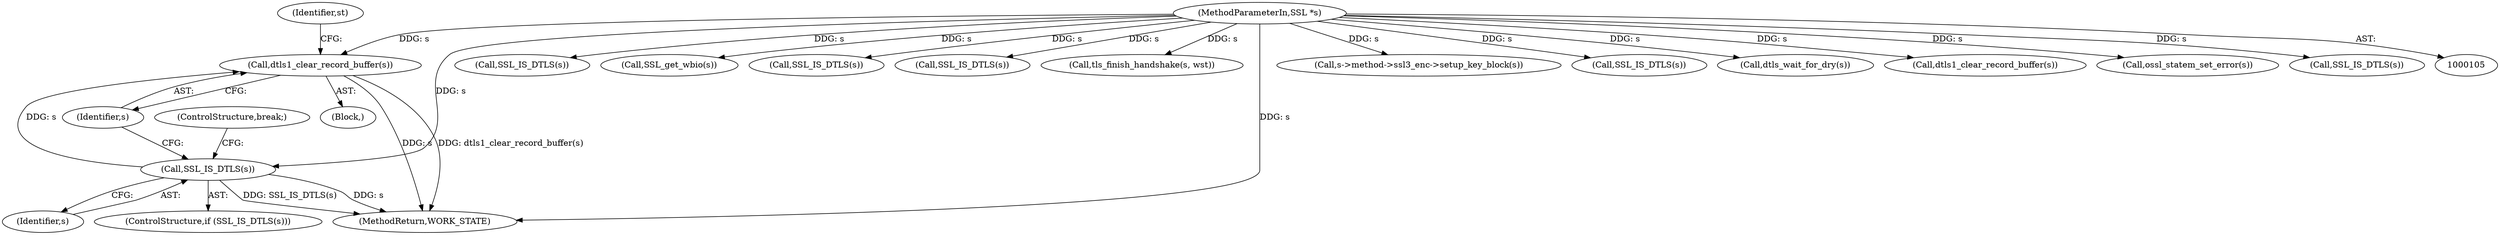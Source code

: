digraph "0_openssl_f5c7f5dfbaf0d2f7d946d0fe86f08e6bcb36ed0d_3@pointer" {
"1000143" [label="(Call,dtls1_clear_record_buffer(s))"];
"1000140" [label="(Call,SSL_IS_DTLS(s))"];
"1000106" [label="(MethodParameterIn,SSL *s)"];
"1000141" [label="(Identifier,s)"];
"1000142" [label="(Block,)"];
"1000140" [label="(Call,SSL_IS_DTLS(s))"];
"1000153" [label="(Call,SSL_IS_DTLS(s))"];
"1000168" [label="(Call,SSL_get_wbio(s))"];
"1000177" [label="(Call,SSL_IS_DTLS(s))"];
"1000150" [label="(ControlStructure,break;)"];
"1000147" [label="(Identifier,st)"];
"1000106" [label="(MethodParameterIn,SSL *s)"];
"1000165" [label="(Call,SSL_IS_DTLS(s))"];
"1000222" [label="(Call,tls_finish_handshake(s, wst))"];
"1000229" [label="(MethodReturn,WORK_STATE)"];
"1000202" [label="(Call,s->method->ssl3_enc->setup_key_block(s))"];
"1000128" [label="(Call,SSL_IS_DTLS(s))"];
"1000139" [label="(ControlStructure,if (SSL_IS_DTLS(s)))"];
"1000171" [label="(Call,dtls_wait_for_dry(s))"];
"1000130" [label="(Call,dtls1_clear_record_buffer(s))"];
"1000143" [label="(Call,dtls1_clear_record_buffer(s))"];
"1000205" [label="(Call,ossl_statem_set_error(s))"];
"1000210" [label="(Call,SSL_IS_DTLS(s))"];
"1000144" [label="(Identifier,s)"];
"1000143" -> "1000142"  [label="AST: "];
"1000143" -> "1000144"  [label="CFG: "];
"1000144" -> "1000143"  [label="AST: "];
"1000147" -> "1000143"  [label="CFG: "];
"1000143" -> "1000229"  [label="DDG: s"];
"1000143" -> "1000229"  [label="DDG: dtls1_clear_record_buffer(s)"];
"1000140" -> "1000143"  [label="DDG: s"];
"1000106" -> "1000143"  [label="DDG: s"];
"1000140" -> "1000139"  [label="AST: "];
"1000140" -> "1000141"  [label="CFG: "];
"1000141" -> "1000140"  [label="AST: "];
"1000144" -> "1000140"  [label="CFG: "];
"1000150" -> "1000140"  [label="CFG: "];
"1000140" -> "1000229"  [label="DDG: s"];
"1000140" -> "1000229"  [label="DDG: SSL_IS_DTLS(s)"];
"1000106" -> "1000140"  [label="DDG: s"];
"1000106" -> "1000105"  [label="AST: "];
"1000106" -> "1000229"  [label="DDG: s"];
"1000106" -> "1000128"  [label="DDG: s"];
"1000106" -> "1000130"  [label="DDG: s"];
"1000106" -> "1000153"  [label="DDG: s"];
"1000106" -> "1000165"  [label="DDG: s"];
"1000106" -> "1000168"  [label="DDG: s"];
"1000106" -> "1000171"  [label="DDG: s"];
"1000106" -> "1000177"  [label="DDG: s"];
"1000106" -> "1000202"  [label="DDG: s"];
"1000106" -> "1000205"  [label="DDG: s"];
"1000106" -> "1000210"  [label="DDG: s"];
"1000106" -> "1000222"  [label="DDG: s"];
}

